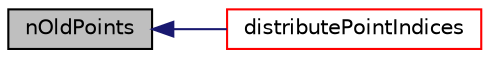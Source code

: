digraph "nOldPoints"
{
  bgcolor="transparent";
  edge [fontname="Helvetica",fontsize="10",labelfontname="Helvetica",labelfontsize="10"];
  node [fontname="Helvetica",fontsize="10",shape=record];
  rankdir="LR";
  Node1 [label="nOldPoints",height=0.2,width=0.4,color="black", fillcolor="grey75", style="filled", fontcolor="black"];
  Node1 -> Node2 [dir="back",color="midnightblue",fontsize="10",style="solid",fontname="Helvetica"];
  Node2 [label="distributePointIndices",height=0.2,width=0.4,color="red",URL="$a01441.html#a705f9191a7a373e01740e47f5ba351d4",tooltip="Distribute list of point/face/cell/patch indices. "];
}

